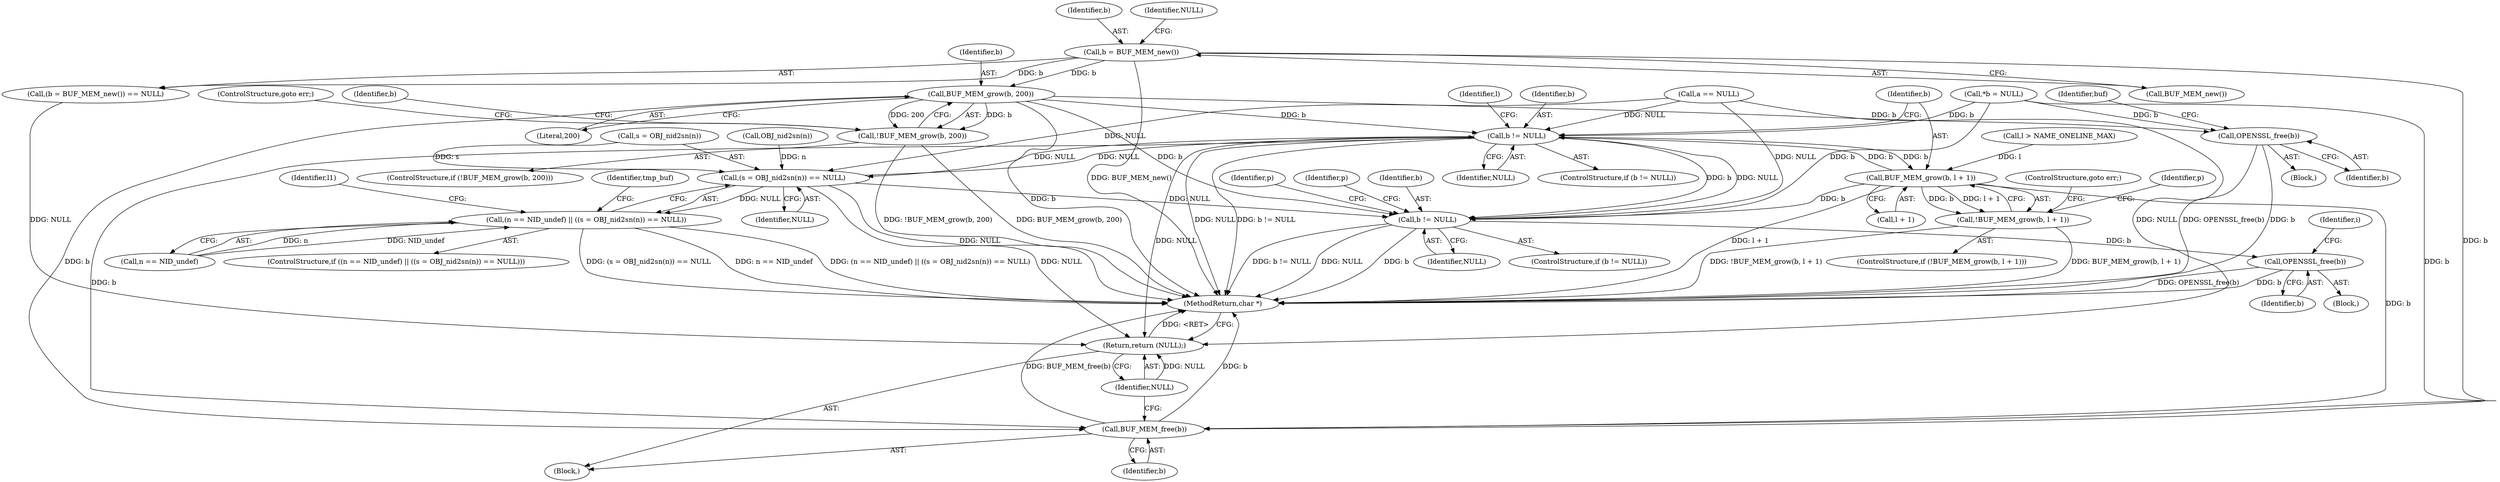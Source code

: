 digraph "0_openssl_2919516136a4227d9e6d8f2fe66ef976aaf8c561@pointer" {
"1000144" [label="(Call,BUF_MEM_grow(b, 200))"];
"1000137" [label="(Call,b = BUF_MEM_new())"];
"1000143" [label="(Call,!BUF_MEM_grow(b, 200))"];
"1000179" [label="(Call,OPENSSL_free(b))"];
"1000496" [label="(Call,b != NULL)"];
"1000230" [label="(Call,(s = OBJ_nid2sn(n)) == NULL)"];
"1000226" [label="(Call,(n == NID_undef) || ((s = OBJ_nid2sn(n)) == NULL))"];
"1000629" [label="(Call,b != NULL)"];
"1000638" [label="(Call,OPENSSL_free(b))"];
"1000661" [label="(Return,return (NULL);)"];
"1000502" [label="(Call,BUF_MEM_grow(b, l + 1))"];
"1000501" [label="(Call,!BUF_MEM_grow(b, l + 1))"];
"1000659" [label="(Call,BUF_MEM_free(b))"];
"1000136" [label="(Call,(b = BUF_MEM_new()) == NULL)"];
"1000147" [label="(ControlStructure,goto err;)"];
"1000632" [label="(Block,)"];
"1000507" [label="(ControlStructure,goto err;)"];
"1000634" [label="(Identifier,p)"];
"1000496" [label="(Call,b != NULL)"];
"1000503" [label="(Identifier,b)"];
"1000248" [label="(Identifier,l1)"];
"1000142" [label="(ControlStructure,if (!BUF_MEM_grow(b, 200)))"];
"1000120" [label="(Call,*b = NULL)"];
"1000638" [label="(Call,OPENSSL_free(b))"];
"1000639" [label="(Identifier,b)"];
"1000631" [label="(Identifier,NULL)"];
"1000173" [label="(Block,)"];
"1000167" [label="(Call,a == NULL)"];
"1000628" [label="(ControlStructure,if (b != NULL))"];
"1000105" [label="(Block,)"];
"1000630" [label="(Identifier,b)"];
"1000145" [label="(Identifier,b)"];
"1000233" [label="(Call,OBJ_nid2sn(n))"];
"1000646" [label="(Identifier,i)"];
"1000137" [label="(Call,b = BUF_MEM_new())"];
"1000661" [label="(Return,return (NULL);)"];
"1000660" [label="(Identifier,b)"];
"1000659" [label="(Call,BUF_MEM_free(b))"];
"1000180" [label="(Identifier,b)"];
"1000151" [label="(Identifier,b)"];
"1000225" [label="(ControlStructure,if ((n == NID_undef) || ((s = OBJ_nid2sn(n)) == NULL)))"];
"1000138" [label="(Identifier,b)"];
"1000143" [label="(Call,!BUF_MEM_grow(b, 200))"];
"1000663" [label="(MethodReturn,char *)"];
"1000519" [label="(Identifier,l)"];
"1000235" [label="(Identifier,NULL)"];
"1000509" [label="(Identifier,p)"];
"1000504" [label="(Call,l + 1)"];
"1000498" [label="(Identifier,NULL)"];
"1000144" [label="(Call,BUF_MEM_grow(b, 200))"];
"1000231" [label="(Call,s = OBJ_nid2sn(n))"];
"1000179" [label="(Call,OPENSSL_free(b))"];
"1000139" [label="(Call,BUF_MEM_new())"];
"1000146" [label="(Literal,200)"];
"1000495" [label="(ControlStructure,if (b != NULL))"];
"1000629" [label="(Call,b != NULL)"];
"1000227" [label="(Call,n == NID_undef)"];
"1000230" [label="(Call,(s = OBJ_nid2sn(n)) == NULL)"];
"1000501" [label="(Call,!BUF_MEM_grow(b, l + 1))"];
"1000502" [label="(Call,BUF_MEM_grow(b, l + 1))"];
"1000500" [label="(ControlStructure,if (!BUF_MEM_grow(b, l + 1)))"];
"1000662" [label="(Identifier,NULL)"];
"1000182" [label="(Identifier,buf)"];
"1000140" [label="(Identifier,NULL)"];
"1000487" [label="(Call,l > NAME_ONELINE_MAX)"];
"1000497" [label="(Identifier,b)"];
"1000238" [label="(Identifier,tmp_buf)"];
"1000226" [label="(Call,(n == NID_undef) || ((s = OBJ_nid2sn(n)) == NULL))"];
"1000642" [label="(Identifier,p)"];
"1000144" -> "1000143"  [label="AST: "];
"1000144" -> "1000146"  [label="CFG: "];
"1000145" -> "1000144"  [label="AST: "];
"1000146" -> "1000144"  [label="AST: "];
"1000143" -> "1000144"  [label="CFG: "];
"1000144" -> "1000663"  [label="DDG: b"];
"1000144" -> "1000143"  [label="DDG: b"];
"1000144" -> "1000143"  [label="DDG: 200"];
"1000137" -> "1000144"  [label="DDG: b"];
"1000144" -> "1000179"  [label="DDG: b"];
"1000144" -> "1000496"  [label="DDG: b"];
"1000144" -> "1000629"  [label="DDG: b"];
"1000144" -> "1000659"  [label="DDG: b"];
"1000137" -> "1000136"  [label="AST: "];
"1000137" -> "1000139"  [label="CFG: "];
"1000138" -> "1000137"  [label="AST: "];
"1000139" -> "1000137"  [label="AST: "];
"1000140" -> "1000137"  [label="CFG: "];
"1000137" -> "1000663"  [label="DDG: BUF_MEM_new()"];
"1000137" -> "1000136"  [label="DDG: b"];
"1000137" -> "1000659"  [label="DDG: b"];
"1000143" -> "1000142"  [label="AST: "];
"1000147" -> "1000143"  [label="CFG: "];
"1000151" -> "1000143"  [label="CFG: "];
"1000143" -> "1000663"  [label="DDG: BUF_MEM_grow(b, 200)"];
"1000143" -> "1000663"  [label="DDG: !BUF_MEM_grow(b, 200)"];
"1000179" -> "1000173"  [label="AST: "];
"1000179" -> "1000180"  [label="CFG: "];
"1000180" -> "1000179"  [label="AST: "];
"1000182" -> "1000179"  [label="CFG: "];
"1000179" -> "1000663"  [label="DDG: OPENSSL_free(b)"];
"1000179" -> "1000663"  [label="DDG: b"];
"1000120" -> "1000179"  [label="DDG: b"];
"1000496" -> "1000495"  [label="AST: "];
"1000496" -> "1000498"  [label="CFG: "];
"1000497" -> "1000496"  [label="AST: "];
"1000498" -> "1000496"  [label="AST: "];
"1000503" -> "1000496"  [label="CFG: "];
"1000519" -> "1000496"  [label="CFG: "];
"1000496" -> "1000663"  [label="DDG: NULL"];
"1000496" -> "1000663"  [label="DDG: b != NULL"];
"1000496" -> "1000230"  [label="DDG: NULL"];
"1000502" -> "1000496"  [label="DDG: b"];
"1000120" -> "1000496"  [label="DDG: b"];
"1000167" -> "1000496"  [label="DDG: NULL"];
"1000230" -> "1000496"  [label="DDG: NULL"];
"1000496" -> "1000502"  [label="DDG: b"];
"1000496" -> "1000629"  [label="DDG: b"];
"1000496" -> "1000629"  [label="DDG: NULL"];
"1000496" -> "1000659"  [label="DDG: b"];
"1000496" -> "1000661"  [label="DDG: NULL"];
"1000230" -> "1000226"  [label="AST: "];
"1000230" -> "1000235"  [label="CFG: "];
"1000231" -> "1000230"  [label="AST: "];
"1000235" -> "1000230"  [label="AST: "];
"1000226" -> "1000230"  [label="CFG: "];
"1000230" -> "1000663"  [label="DDG: NULL"];
"1000230" -> "1000226"  [label="DDG: NULL"];
"1000231" -> "1000230"  [label="DDG: s"];
"1000233" -> "1000230"  [label="DDG: n"];
"1000167" -> "1000230"  [label="DDG: NULL"];
"1000230" -> "1000629"  [label="DDG: NULL"];
"1000230" -> "1000661"  [label="DDG: NULL"];
"1000226" -> "1000225"  [label="AST: "];
"1000226" -> "1000227"  [label="CFG: "];
"1000227" -> "1000226"  [label="AST: "];
"1000238" -> "1000226"  [label="CFG: "];
"1000248" -> "1000226"  [label="CFG: "];
"1000226" -> "1000663"  [label="DDG: n == NID_undef"];
"1000226" -> "1000663"  [label="DDG: (n == NID_undef) || ((s = OBJ_nid2sn(n)) == NULL)"];
"1000226" -> "1000663"  [label="DDG: (s = OBJ_nid2sn(n)) == NULL"];
"1000227" -> "1000226"  [label="DDG: n"];
"1000227" -> "1000226"  [label="DDG: NID_undef"];
"1000629" -> "1000628"  [label="AST: "];
"1000629" -> "1000631"  [label="CFG: "];
"1000630" -> "1000629"  [label="AST: "];
"1000631" -> "1000629"  [label="AST: "];
"1000634" -> "1000629"  [label="CFG: "];
"1000642" -> "1000629"  [label="CFG: "];
"1000629" -> "1000663"  [label="DDG: b"];
"1000629" -> "1000663"  [label="DDG: b != NULL"];
"1000629" -> "1000663"  [label="DDG: NULL"];
"1000502" -> "1000629"  [label="DDG: b"];
"1000120" -> "1000629"  [label="DDG: b"];
"1000167" -> "1000629"  [label="DDG: NULL"];
"1000629" -> "1000638"  [label="DDG: b"];
"1000638" -> "1000632"  [label="AST: "];
"1000638" -> "1000639"  [label="CFG: "];
"1000639" -> "1000638"  [label="AST: "];
"1000646" -> "1000638"  [label="CFG: "];
"1000638" -> "1000663"  [label="DDG: OPENSSL_free(b)"];
"1000638" -> "1000663"  [label="DDG: b"];
"1000661" -> "1000105"  [label="AST: "];
"1000661" -> "1000662"  [label="CFG: "];
"1000662" -> "1000661"  [label="AST: "];
"1000663" -> "1000661"  [label="CFG: "];
"1000661" -> "1000663"  [label="DDG: <RET>"];
"1000662" -> "1000661"  [label="DDG: NULL"];
"1000136" -> "1000661"  [label="DDG: NULL"];
"1000167" -> "1000661"  [label="DDG: NULL"];
"1000502" -> "1000501"  [label="AST: "];
"1000502" -> "1000504"  [label="CFG: "];
"1000503" -> "1000502"  [label="AST: "];
"1000504" -> "1000502"  [label="AST: "];
"1000501" -> "1000502"  [label="CFG: "];
"1000502" -> "1000663"  [label="DDG: l + 1"];
"1000502" -> "1000501"  [label="DDG: b"];
"1000502" -> "1000501"  [label="DDG: l + 1"];
"1000487" -> "1000502"  [label="DDG: l"];
"1000502" -> "1000659"  [label="DDG: b"];
"1000501" -> "1000500"  [label="AST: "];
"1000507" -> "1000501"  [label="CFG: "];
"1000509" -> "1000501"  [label="CFG: "];
"1000501" -> "1000663"  [label="DDG: BUF_MEM_grow(b, l + 1)"];
"1000501" -> "1000663"  [label="DDG: !BUF_MEM_grow(b, l + 1)"];
"1000659" -> "1000105"  [label="AST: "];
"1000659" -> "1000660"  [label="CFG: "];
"1000660" -> "1000659"  [label="AST: "];
"1000662" -> "1000659"  [label="CFG: "];
"1000659" -> "1000663"  [label="DDG: b"];
"1000659" -> "1000663"  [label="DDG: BUF_MEM_free(b)"];
"1000120" -> "1000659"  [label="DDG: b"];
}
